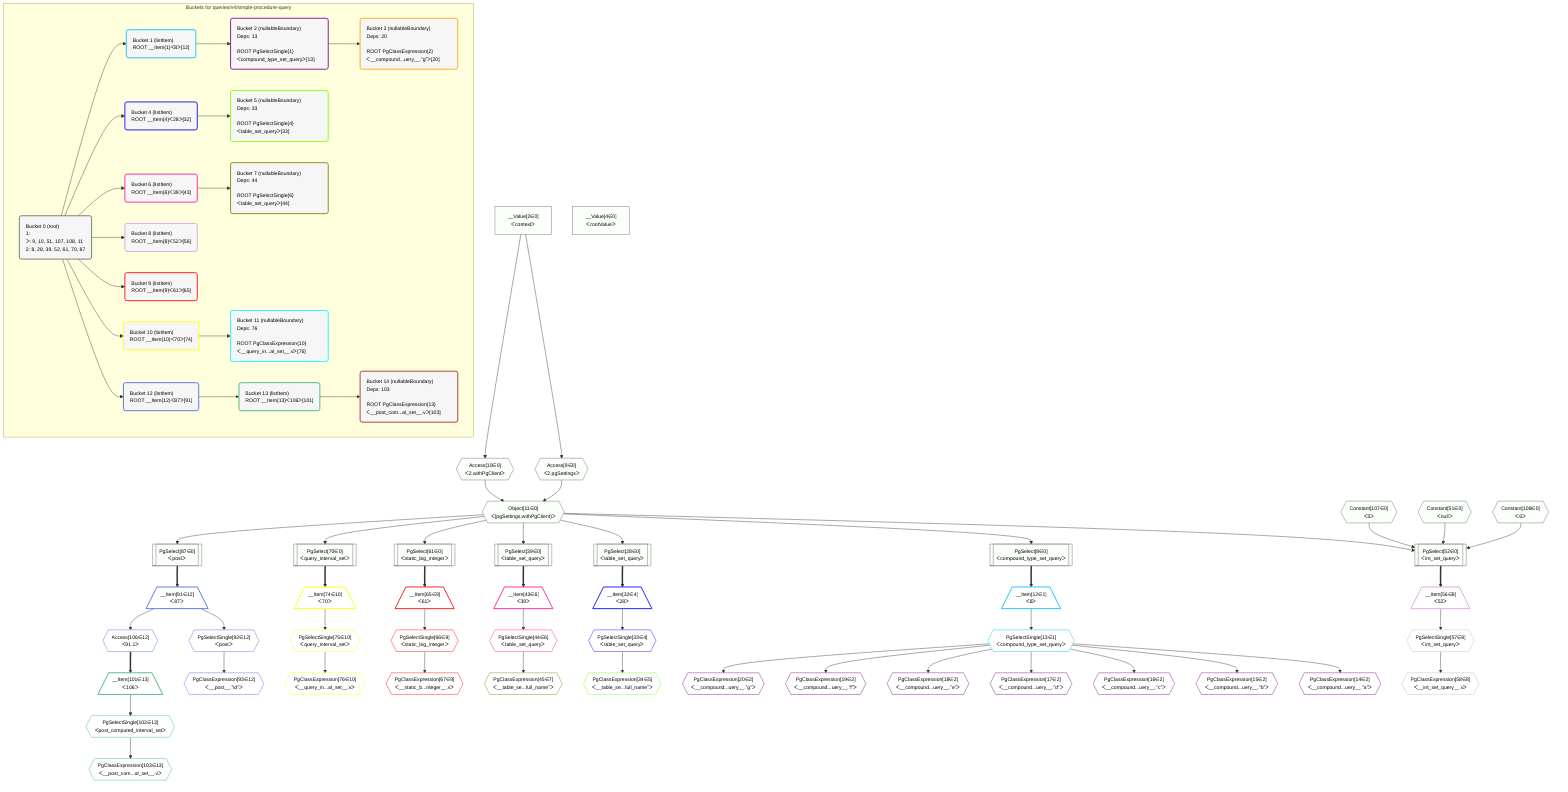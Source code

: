 %%{init: {'themeVariables': { 'fontSize': '12px'}}}%%
graph TD
    classDef path fill:#eee,stroke:#000,color:#000
    classDef plan fill:#fff,stroke-width:1px,color:#000
    classDef itemplan fill:#fff,stroke-width:2px,color:#000
    classDef unbatchedplan fill:#dff,stroke-width:1px,color:#000
    classDef sideeffectplan fill:#fcc,stroke-width:2px,color:#000
    classDef bucket fill:#f6f6f6,color:#000,stroke-width:2px,text-align:left


    %% plan dependencies
    PgSelect52[["PgSelect[52∈0]<br />ᐸint_set_queryᐳ"]]:::plan
    Object11{{"Object[11∈0]<br />ᐸ{pgSettings,withPgClient}ᐳ"}}:::plan
    Constant107{{"Constant[107∈0]<br />ᐸ5ᐳ"}}:::plan
    Constant51{{"Constant[51∈0]<br />ᐸnullᐳ"}}:::plan
    Constant108{{"Constant[108∈0]<br />ᐸ6ᐳ"}}:::plan
    Object11 & Constant107 & Constant51 & Constant108 --> PgSelect52
    Access9{{"Access[9∈0]<br />ᐸ2.pgSettingsᐳ"}}:::plan
    Access10{{"Access[10∈0]<br />ᐸ2.withPgClientᐳ"}}:::plan
    Access9 & Access10 --> Object11
    PgSelect8[["PgSelect[8∈0]<br />ᐸcompound_type_set_queryᐳ"]]:::plan
    Object11 --> PgSelect8
    __Value2["__Value[2∈0]<br />ᐸcontextᐳ"]:::plan
    __Value2 --> Access9
    __Value2 --> Access10
    PgSelect28[["PgSelect[28∈0]<br />ᐸtable_set_queryᐳ"]]:::plan
    Object11 --> PgSelect28
    PgSelect39[["PgSelect[39∈0]<br />ᐸtable_set_queryᐳ"]]:::plan
    Object11 --> PgSelect39
    PgSelect61[["PgSelect[61∈0]<br />ᐸstatic_big_integerᐳ"]]:::plan
    Object11 --> PgSelect61
    PgSelect70[["PgSelect[70∈0]<br />ᐸquery_interval_setᐳ"]]:::plan
    Object11 --> PgSelect70
    PgSelect87[["PgSelect[87∈0]<br />ᐸpostᐳ"]]:::plan
    Object11 --> PgSelect87
    __Value4["__Value[4∈0]<br />ᐸrootValueᐳ"]:::plan
    __Item12[/"__Item[12∈1]<br />ᐸ8ᐳ"\]:::itemplan
    PgSelect8 ==> __Item12
    PgSelectSingle13{{"PgSelectSingle[13∈1]<br />ᐸcompound_type_set_queryᐳ"}}:::plan
    __Item12 --> PgSelectSingle13
    PgClassExpression14{{"PgClassExpression[14∈2]<br />ᐸ__compound...uery__.”a”ᐳ"}}:::plan
    PgSelectSingle13 --> PgClassExpression14
    PgClassExpression15{{"PgClassExpression[15∈2]<br />ᐸ__compound...uery__.”b”ᐳ"}}:::plan
    PgSelectSingle13 --> PgClassExpression15
    PgClassExpression16{{"PgClassExpression[16∈2]<br />ᐸ__compound...uery__.”c”ᐳ"}}:::plan
    PgSelectSingle13 --> PgClassExpression16
    PgClassExpression17{{"PgClassExpression[17∈2]<br />ᐸ__compound...uery__.”d”ᐳ"}}:::plan
    PgSelectSingle13 --> PgClassExpression17
    PgClassExpression18{{"PgClassExpression[18∈2]<br />ᐸ__compound...uery__.”e”ᐳ"}}:::plan
    PgSelectSingle13 --> PgClassExpression18
    PgClassExpression19{{"PgClassExpression[19∈2]<br />ᐸ__compound...uery__.”f”ᐳ"}}:::plan
    PgSelectSingle13 --> PgClassExpression19
    PgClassExpression20{{"PgClassExpression[20∈2]<br />ᐸ__compound...uery__.”g”ᐳ"}}:::plan
    PgSelectSingle13 --> PgClassExpression20
    __Item32[/"__Item[32∈4]<br />ᐸ28ᐳ"\]:::itemplan
    PgSelect28 ==> __Item32
    PgSelectSingle33{{"PgSelectSingle[33∈4]<br />ᐸtable_set_queryᐳ"}}:::plan
    __Item32 --> PgSelectSingle33
    PgClassExpression34{{"PgClassExpression[34∈5]<br />ᐸ__table_se...full_name”ᐳ"}}:::plan
    PgSelectSingle33 --> PgClassExpression34
    __Item43[/"__Item[43∈6]<br />ᐸ39ᐳ"\]:::itemplan
    PgSelect39 ==> __Item43
    PgSelectSingle44{{"PgSelectSingle[44∈6]<br />ᐸtable_set_queryᐳ"}}:::plan
    __Item43 --> PgSelectSingle44
    PgClassExpression45{{"PgClassExpression[45∈7]<br />ᐸ__table_se...full_name”ᐳ"}}:::plan
    PgSelectSingle44 --> PgClassExpression45
    __Item56[/"__Item[56∈8]<br />ᐸ52ᐳ"\]:::itemplan
    PgSelect52 ==> __Item56
    PgSelectSingle57{{"PgSelectSingle[57∈8]<br />ᐸint_set_queryᐳ"}}:::plan
    __Item56 --> PgSelectSingle57
    PgClassExpression58{{"PgClassExpression[58∈8]<br />ᐸ__int_set_query__.vᐳ"}}:::plan
    PgSelectSingle57 --> PgClassExpression58
    __Item65[/"__Item[65∈9]<br />ᐸ61ᐳ"\]:::itemplan
    PgSelect61 ==> __Item65
    PgSelectSingle66{{"PgSelectSingle[66∈9]<br />ᐸstatic_big_integerᐳ"}}:::plan
    __Item65 --> PgSelectSingle66
    PgClassExpression67{{"PgClassExpression[67∈9]<br />ᐸ__static_b...nteger__.vᐳ"}}:::plan
    PgSelectSingle66 --> PgClassExpression67
    __Item74[/"__Item[74∈10]<br />ᐸ70ᐳ"\]:::itemplan
    PgSelect70 ==> __Item74
    PgSelectSingle75{{"PgSelectSingle[75∈10]<br />ᐸquery_interval_setᐳ"}}:::plan
    __Item74 --> PgSelectSingle75
    PgClassExpression76{{"PgClassExpression[76∈10]<br />ᐸ__query_in...al_set__.vᐳ"}}:::plan
    PgSelectSingle75 --> PgClassExpression76
    __Item91[/"__Item[91∈12]<br />ᐸ87ᐳ"\]:::itemplan
    PgSelect87 ==> __Item91
    PgSelectSingle92{{"PgSelectSingle[92∈12]<br />ᐸpostᐳ"}}:::plan
    __Item91 --> PgSelectSingle92
    PgClassExpression93{{"PgClassExpression[93∈12]<br />ᐸ__post__.”id”ᐳ"}}:::plan
    PgSelectSingle92 --> PgClassExpression93
    Access106{{"Access[106∈12]<br />ᐸ91.1ᐳ"}}:::plan
    __Item91 --> Access106
    __Item101[/"__Item[101∈13]<br />ᐸ106ᐳ"\]:::itemplan
    Access106 ==> __Item101
    PgSelectSingle102{{"PgSelectSingle[102∈13]<br />ᐸpost_computed_interval_setᐳ"}}:::plan
    __Item101 --> PgSelectSingle102
    PgClassExpression103{{"PgClassExpression[103∈13]<br />ᐸ__post_com...al_set__.vᐳ"}}:::plan
    PgSelectSingle102 --> PgClassExpression103

    %% define steps

    subgraph "Buckets for queries/v4/simple-procedure-query"
    Bucket0("Bucket 0 (root)<br />1: <br />ᐳ: 9, 10, 51, 107, 108, 11<br />2: 8, 28, 39, 52, 61, 70, 87"):::bucket
    classDef bucket0 stroke:#696969
    class Bucket0,__Value2,__Value4,PgSelect8,Access9,Access10,Object11,PgSelect28,PgSelect39,Constant51,PgSelect52,PgSelect61,PgSelect70,PgSelect87,Constant107,Constant108 bucket0
    Bucket1("Bucket 1 (listItem)<br />ROOT __Item{1}ᐸ8ᐳ[12]"):::bucket
    classDef bucket1 stroke:#00bfff
    class Bucket1,__Item12,PgSelectSingle13 bucket1
    Bucket2("Bucket 2 (nullableBoundary)<br />Deps: 13<br /><br />ROOT PgSelectSingle{1}ᐸcompound_type_set_queryᐳ[13]"):::bucket
    classDef bucket2 stroke:#7f007f
    class Bucket2,PgClassExpression14,PgClassExpression15,PgClassExpression16,PgClassExpression17,PgClassExpression18,PgClassExpression19,PgClassExpression20 bucket2
    Bucket3("Bucket 3 (nullableBoundary)<br />Deps: 20<br /><br />ROOT PgClassExpression{2}ᐸ__compound...uery__.”g”ᐳ[20]"):::bucket
    classDef bucket3 stroke:#ffa500
    class Bucket3 bucket3
    Bucket4("Bucket 4 (listItem)<br />ROOT __Item{4}ᐸ28ᐳ[32]"):::bucket
    classDef bucket4 stroke:#0000ff
    class Bucket4,__Item32,PgSelectSingle33 bucket4
    Bucket5("Bucket 5 (nullableBoundary)<br />Deps: 33<br /><br />ROOT PgSelectSingle{4}ᐸtable_set_queryᐳ[33]"):::bucket
    classDef bucket5 stroke:#7fff00
    class Bucket5,PgClassExpression34 bucket5
    Bucket6("Bucket 6 (listItem)<br />ROOT __Item{6}ᐸ39ᐳ[43]"):::bucket
    classDef bucket6 stroke:#ff1493
    class Bucket6,__Item43,PgSelectSingle44 bucket6
    Bucket7("Bucket 7 (nullableBoundary)<br />Deps: 44<br /><br />ROOT PgSelectSingle{6}ᐸtable_set_queryᐳ[44]"):::bucket
    classDef bucket7 stroke:#808000
    class Bucket7,PgClassExpression45 bucket7
    Bucket8("Bucket 8 (listItem)<br />ROOT __Item{8}ᐸ52ᐳ[56]"):::bucket
    classDef bucket8 stroke:#dda0dd
    class Bucket8,__Item56,PgSelectSingle57,PgClassExpression58 bucket8
    Bucket9("Bucket 9 (listItem)<br />ROOT __Item{9}ᐸ61ᐳ[65]"):::bucket
    classDef bucket9 stroke:#ff0000
    class Bucket9,__Item65,PgSelectSingle66,PgClassExpression67 bucket9
    Bucket10("Bucket 10 (listItem)<br />ROOT __Item{10}ᐸ70ᐳ[74]"):::bucket
    classDef bucket10 stroke:#ffff00
    class Bucket10,__Item74,PgSelectSingle75,PgClassExpression76 bucket10
    Bucket11("Bucket 11 (nullableBoundary)<br />Deps: 76<br /><br />ROOT PgClassExpression{10}ᐸ__query_in...al_set__.vᐳ[76]"):::bucket
    classDef bucket11 stroke:#00ffff
    class Bucket11 bucket11
    Bucket12("Bucket 12 (listItem)<br />ROOT __Item{12}ᐸ87ᐳ[91]"):::bucket
    classDef bucket12 stroke:#4169e1
    class Bucket12,__Item91,PgSelectSingle92,PgClassExpression93,Access106 bucket12
    Bucket13("Bucket 13 (listItem)<br />ROOT __Item{13}ᐸ106ᐳ[101]"):::bucket
    classDef bucket13 stroke:#3cb371
    class Bucket13,__Item101,PgSelectSingle102,PgClassExpression103 bucket13
    Bucket14("Bucket 14 (nullableBoundary)<br />Deps: 103<br /><br />ROOT PgClassExpression{13}ᐸ__post_com...al_set__.vᐳ[103]"):::bucket
    classDef bucket14 stroke:#a52a2a
    class Bucket14 bucket14
    Bucket0 --> Bucket1 & Bucket4 & Bucket6 & Bucket8 & Bucket9 & Bucket10 & Bucket12
    Bucket1 --> Bucket2
    Bucket2 --> Bucket3
    Bucket4 --> Bucket5
    Bucket6 --> Bucket7
    Bucket10 --> Bucket11
    Bucket12 --> Bucket13
    Bucket13 --> Bucket14
    classDef unary fill:#fafffa,borderWidth:8px
    class PgSelect52,Object11,PgSelect8,Access9,Access10,PgSelect28,PgSelect39,PgSelect61,PgSelect70,PgSelect87,__Value2,__Value4,Constant51,Constant107,Constant108 unary
    end